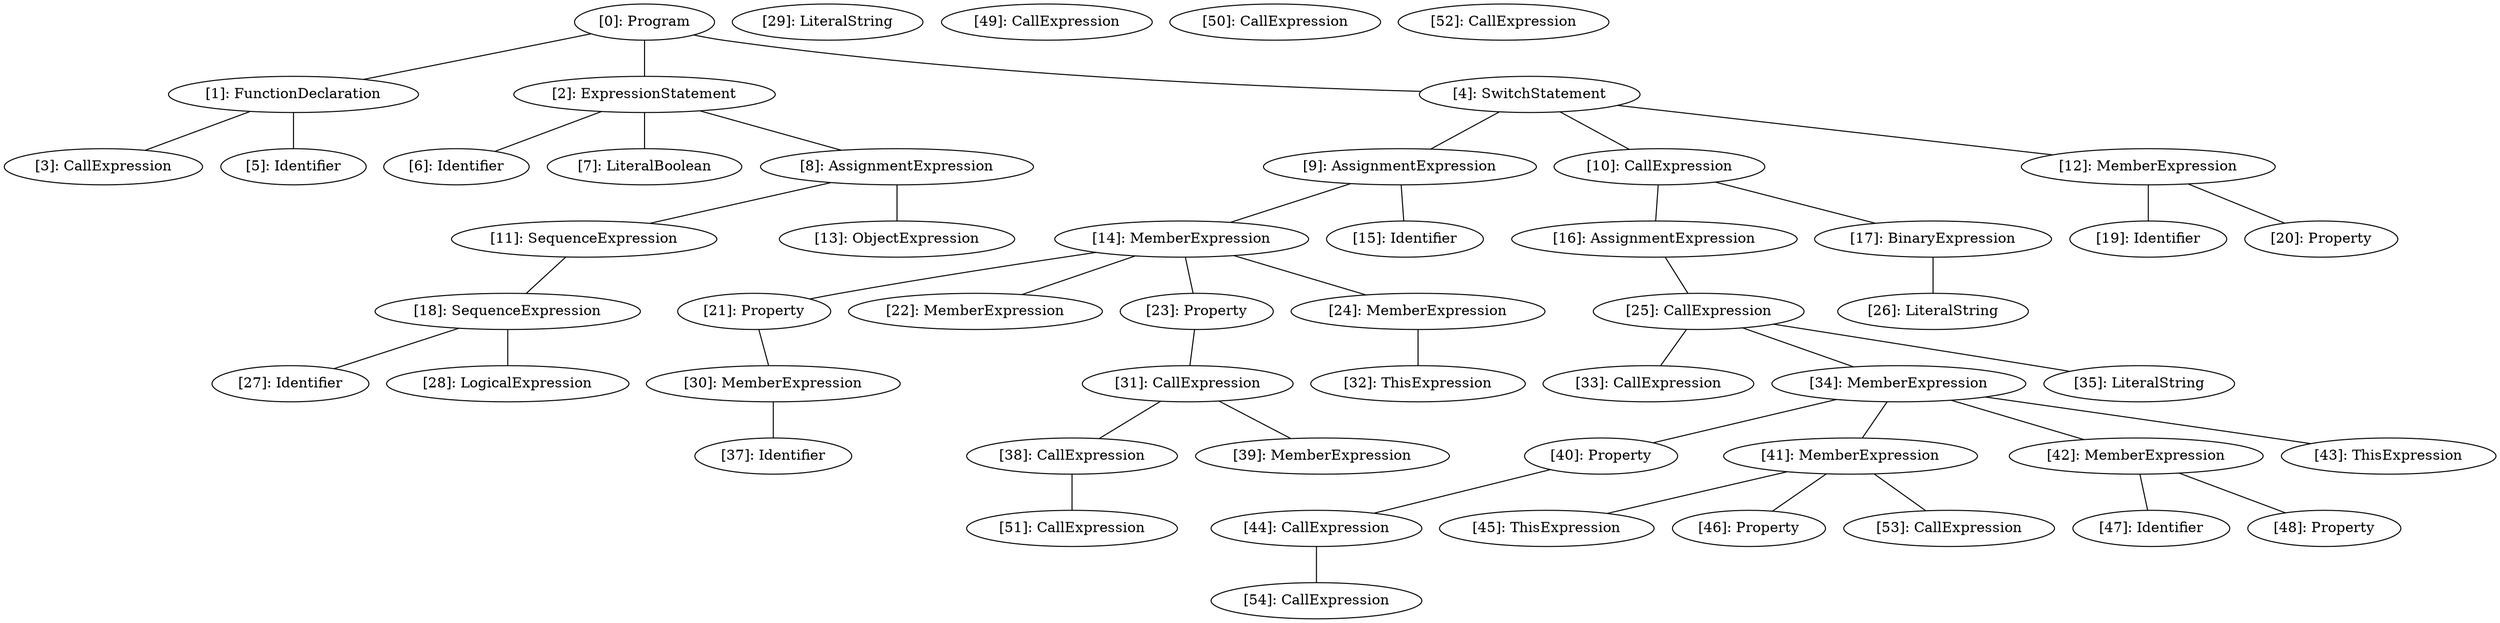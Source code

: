 // Result
graph {
	0 [label="[0]: Program"]
	1 [label="[1]: FunctionDeclaration"]
	2 [label="[2]: ExpressionStatement"]
	3 [label="[3]: CallExpression"]
	4 [label="[4]: SwitchStatement"]
	5 [label="[5]: Identifier"]
	6 [label="[6]: Identifier"]
	7 [label="[7]: LiteralBoolean"]
	8 [label="[8]: AssignmentExpression"]
	9 [label="[9]: AssignmentExpression"]
	10 [label="[10]: CallExpression"]
	11 [label="[11]: SequenceExpression"]
	12 [label="[12]: MemberExpression"]
	13 [label="[13]: ObjectExpression"]
	14 [label="[14]: MemberExpression"]
	15 [label="[15]: Identifier"]
	16 [label="[16]: AssignmentExpression"]
	17 [label="[17]: BinaryExpression"]
	18 [label="[18]: SequenceExpression"]
	19 [label="[19]: Identifier"]
	20 [label="[20]: Property"]
	21 [label="[21]: Property"]
	22 [label="[22]: MemberExpression"]
	23 [label="[23]: Property"]
	24 [label="[24]: MemberExpression"]
	25 [label="[25]: CallExpression"]
	26 [label="[26]: LiteralString"]
	27 [label="[27]: Identifier"]
	28 [label="[28]: LogicalExpression"]
	29 [label="[29]: LiteralString"]
	30 [label="[30]: MemberExpression"]
	31 [label="[31]: CallExpression"]
	32 [label="[32]: ThisExpression"]
	33 [label="[33]: CallExpression"]
	34 [label="[34]: MemberExpression"]
	35 [label="[35]: LiteralString"]
	37 [label="[37]: Identifier"]
	38 [label="[38]: CallExpression"]
	39 [label="[39]: MemberExpression"]
	40 [label="[40]: Property"]
	41 [label="[41]: MemberExpression"]
	42 [label="[42]: MemberExpression"]
	43 [label="[43]: ThisExpression"]
	44 [label="[44]: CallExpression"]
	45 [label="[45]: ThisExpression"]
	46 [label="[46]: Property"]
	47 [label="[47]: Identifier"]
	48 [label="[48]: Property"]
	49 [label="[49]: CallExpression"]
	50 [label="[50]: CallExpression"]
	51 [label="[51]: CallExpression"]
	52 [label="[52]: CallExpression"]
	53 [label="[53]: CallExpression"]
	54 [label="[54]: CallExpression"]
	0 -- 1
	0 -- 2
	0 -- 4
	1 -- 3
	1 -- 5
	2 -- 6
	2 -- 7
	2 -- 8
	4 -- 9
	4 -- 10
	4 -- 12
	8 -- 11
	8 -- 13
	9 -- 14
	9 -- 15
	10 -- 16
	10 -- 17
	11 -- 18
	12 -- 19
	12 -- 20
	14 -- 21
	14 -- 22
	14 -- 23
	14 -- 24
	16 -- 25
	17 -- 26
	18 -- 27
	18 -- 28
	21 -- 30
	23 -- 31
	24 -- 32
	25 -- 33
	25 -- 34
	25 -- 35
	30 -- 37
	31 -- 38
	31 -- 39
	34 -- 40
	34 -- 41
	34 -- 42
	34 -- 43
	38 -- 51
	40 -- 44
	41 -- 45
	41 -- 46
	41 -- 53
	42 -- 47
	42 -- 48
	44 -- 54
}
